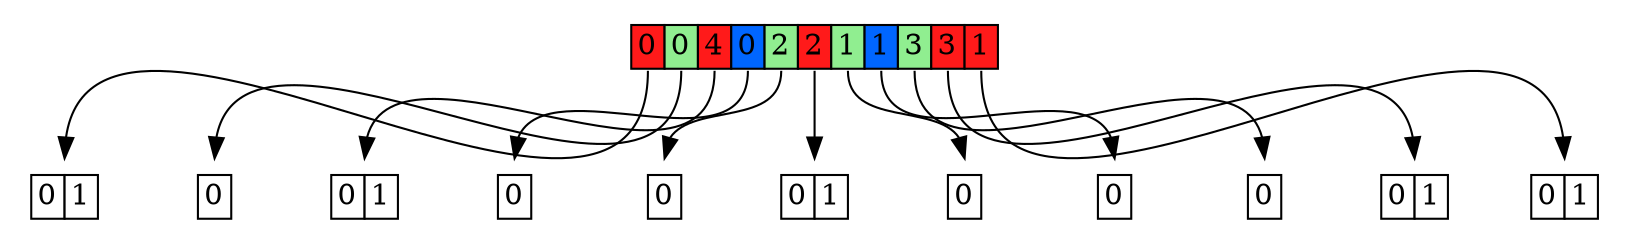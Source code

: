 digraph two_cell_P3_layout {
	"()" [label=<<TABLE BORDER='0' CELLBORDER='1' CELLSPACING='0'><TR><TD PORT='x0' BGCOLOR='#ff1a1a'>0</TD><TD PORT='x1' BGCOLOR='lightgreen'>0</TD><TD PORT='x2' BGCOLOR='#ff1a1a'>4</TD><TD PORT='x3' BGCOLOR='#0066ff'>0</TD><TD PORT='x4' BGCOLOR='lightgreen'>2</TD><TD PORT='x5' BGCOLOR='#ff1a1a'>2</TD><TD PORT='x6' BGCOLOR='lightgreen'>1</TD><TD PORT='x7' BGCOLOR='#0066ff'>1</TD><TD PORT='x8' BGCOLOR='lightgreen'>3</TD><TD PORT='x9' BGCOLOR='#ff1a1a'>3</TD><TD PORT='x10' BGCOLOR='#ff1a1a'>1</TD></TR></TABLE>> shape=plaintext]
	"(0,)" [label=<<TABLE BORDER='0' CELLBORDER='1' CELLSPACING='0'><TR><TD PORT='x0' BGCOLOR='white'>0</TD><TD PORT='x1' BGCOLOR='white'>1</TD></TR></TABLE>> shape=plaintext]
	"()":x0 -> "(0,)" [headport=n tailport="x0:s"]
	"(1,)" [label=<<TABLE BORDER='0' CELLBORDER='1' CELLSPACING='0'><TR><TD PORT='x0' BGCOLOR='white'>0</TD></TR></TABLE>> shape=plaintext]
	"()":x1 -> "(1,)" [headport=n tailport="x1:s"]
	"(2,)" [label=<<TABLE BORDER='0' CELLBORDER='1' CELLSPACING='0'><TR><TD PORT='x0' BGCOLOR='white'>0</TD><TD PORT='x1' BGCOLOR='white'>1</TD></TR></TABLE>> shape=plaintext]
	"()":x2 -> "(2,)" [headport=n tailport="x2:s"]
	"(3,)" [label=<<TABLE BORDER='0' CELLBORDER='1' CELLSPACING='0'><TR><TD PORT='x0' BGCOLOR='white'>0</TD></TR></TABLE>> shape=plaintext]
	"()":x3 -> "(3,)" [headport=n tailport="x3:s"]
	"(4,)" [label=<<TABLE BORDER='0' CELLBORDER='1' CELLSPACING='0'><TR><TD PORT='x0' BGCOLOR='white'>0</TD></TR></TABLE>> shape=plaintext]
	"()":x4 -> "(4,)" [headport=n tailport="x4:s"]
	"(5,)" [label=<<TABLE BORDER='0' CELLBORDER='1' CELLSPACING='0'><TR><TD PORT='x0' BGCOLOR='white'>0</TD><TD PORT='x1' BGCOLOR='white'>1</TD></TR></TABLE>> shape=plaintext]
	"()":x5 -> "(5,)" [headport=n tailport="x5:s"]
	"(6,)" [label=<<TABLE BORDER='0' CELLBORDER='1' CELLSPACING='0'><TR><TD PORT='x0' BGCOLOR='white'>0</TD></TR></TABLE>> shape=plaintext]
	"()":x6 -> "(6,)" [headport=n tailport="x6:s"]
	"(7,)" [label=<<TABLE BORDER='0' CELLBORDER='1' CELLSPACING='0'><TR><TD PORT='x0' BGCOLOR='white'>0</TD></TR></TABLE>> shape=plaintext]
	"()":x7 -> "(7,)" [headport=n tailport="x7:s"]
	"(8,)" [label=<<TABLE BORDER='0' CELLBORDER='1' CELLSPACING='0'><TR><TD PORT='x0' BGCOLOR='white'>0</TD></TR></TABLE>> shape=plaintext]
	"()":x8 -> "(8,)" [headport=n tailport="x8:s"]
	"(9,)" [label=<<TABLE BORDER='0' CELLBORDER='1' CELLSPACING='0'><TR><TD PORT='x0' BGCOLOR='white'>0</TD><TD PORT='x1' BGCOLOR='white'>1</TD></TR></TABLE>> shape=plaintext]
	"()":x9 -> "(9,)" [headport=n tailport="x9:s"]
	"(10,)" [label=<<TABLE BORDER='0' CELLBORDER='1' CELLSPACING='0'><TR><TD PORT='x0' BGCOLOR='white'>0</TD><TD PORT='x1' BGCOLOR='white'>1</TD></TR></TABLE>> shape=plaintext]
	"()":x10 -> "(10,)" [headport=n tailport="x10:s"]
}
